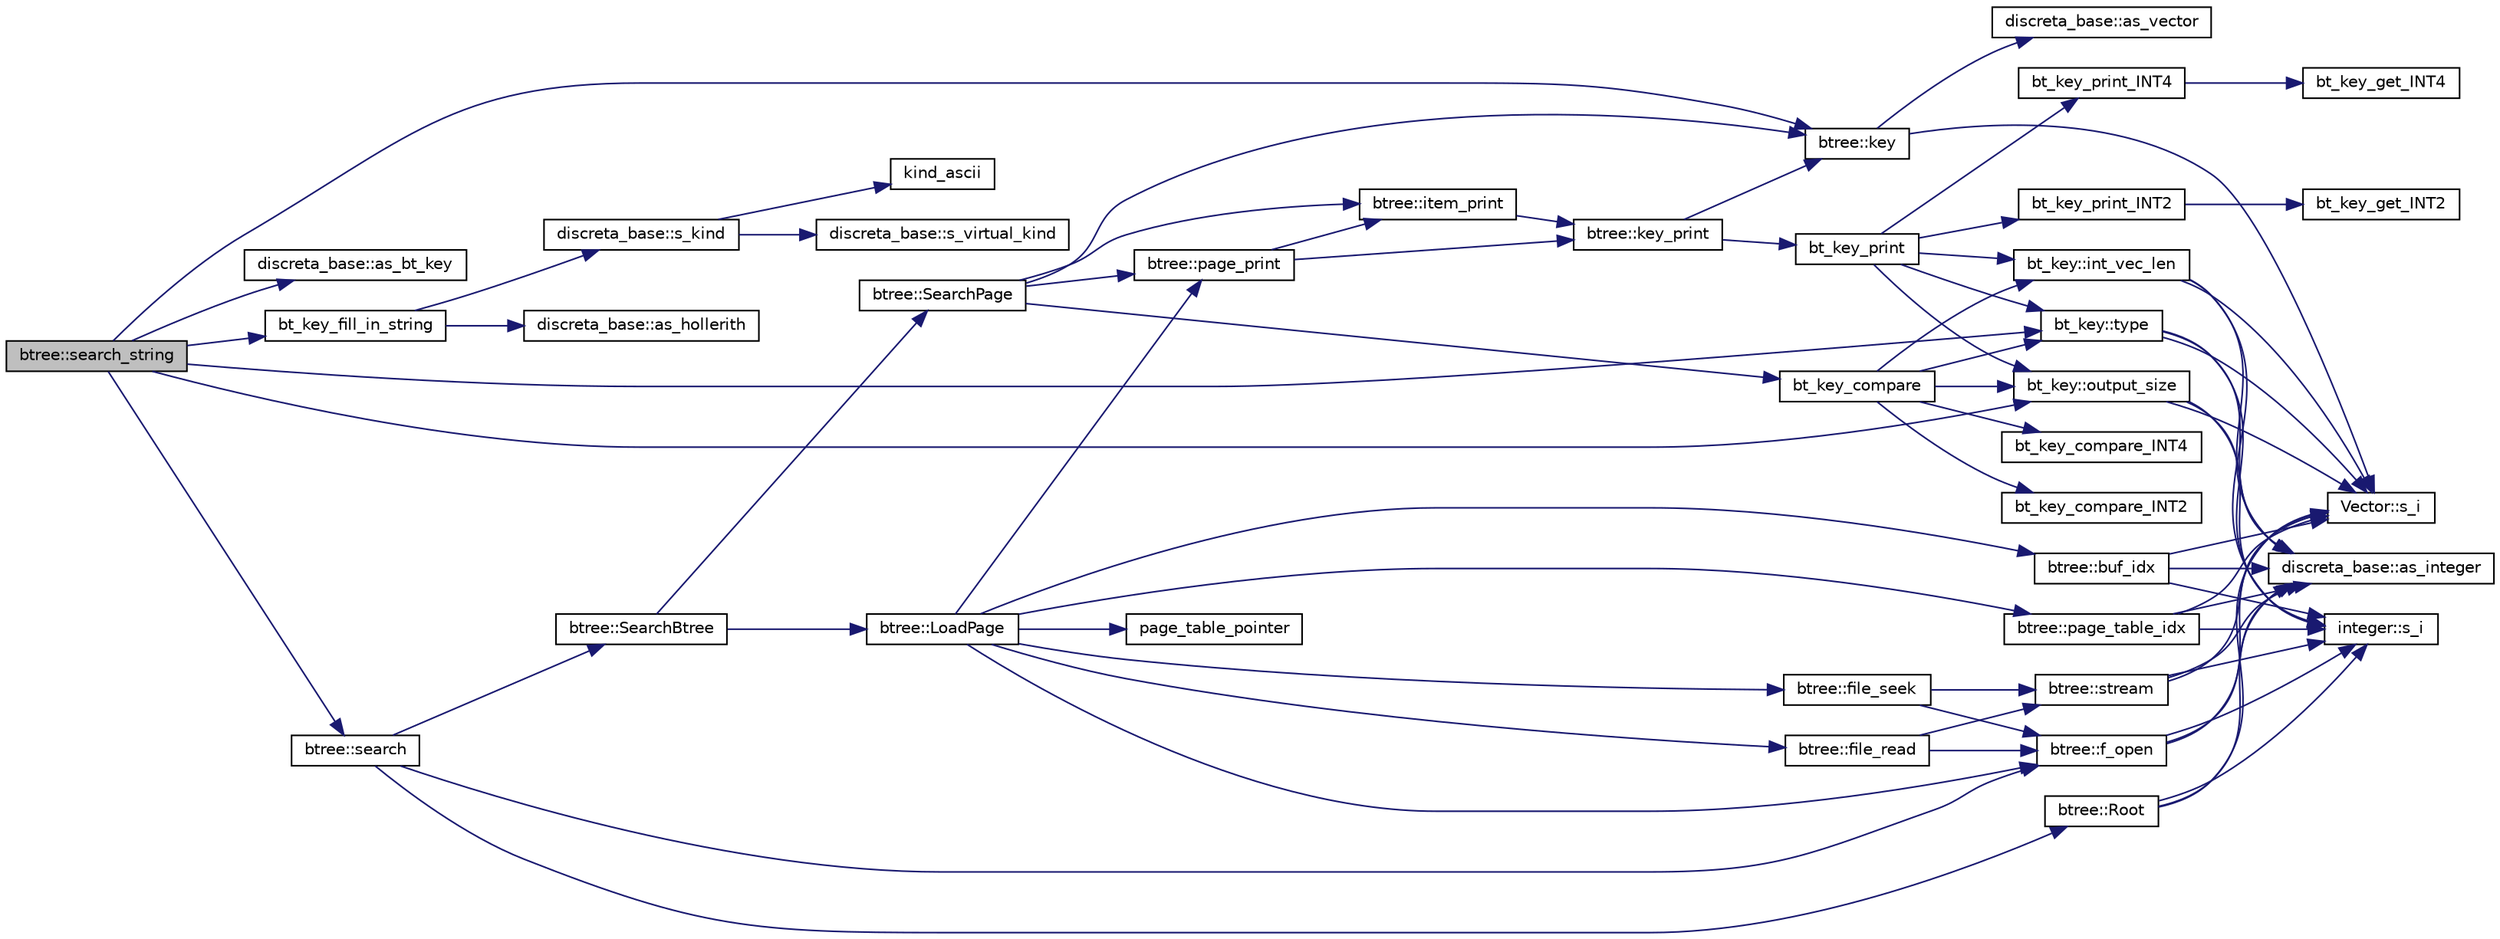 digraph "btree::search_string"
{
  edge [fontname="Helvetica",fontsize="10",labelfontname="Helvetica",labelfontsize="10"];
  node [fontname="Helvetica",fontsize="10",shape=record];
  rankdir="LR";
  Node3922 [label="btree::search_string",height=0.2,width=0.4,color="black", fillcolor="grey75", style="filled", fontcolor="black"];
  Node3922 -> Node3923 [color="midnightblue",fontsize="10",style="solid",fontname="Helvetica"];
  Node3923 [label="btree::key",height=0.2,width=0.4,color="black", fillcolor="white", style="filled",URL="$dd/db0/classbtree.html#abc561b2c60acc5a699637b7eb2549503"];
  Node3923 -> Node3924 [color="midnightblue",fontsize="10",style="solid",fontname="Helvetica"];
  Node3924 [label="Vector::s_i",height=0.2,width=0.4,color="black", fillcolor="white", style="filled",URL="$d5/db2/class_vector.html#a1c4fe1752523df8119f70dd550244871"];
  Node3923 -> Node3925 [color="midnightblue",fontsize="10",style="solid",fontname="Helvetica"];
  Node3925 [label="discreta_base::as_vector",height=0.2,width=0.4,color="black", fillcolor="white", style="filled",URL="$d7/d71/classdiscreta__base.html#a7bdd6cae39c380b128ee9e17e42cf020"];
  Node3922 -> Node3926 [color="midnightblue",fontsize="10",style="solid",fontname="Helvetica"];
  Node3926 [label="discreta_base::as_bt_key",height=0.2,width=0.4,color="black", fillcolor="white", style="filled",URL="$d7/d71/classdiscreta__base.html#a2734c6e08dca17cf6588bd5064ec1b9f"];
  Node3922 -> Node3927 [color="midnightblue",fontsize="10",style="solid",fontname="Helvetica"];
  Node3927 [label="bt_key::type",height=0.2,width=0.4,color="black", fillcolor="white", style="filled",URL="$d1/de5/classbt__key.html#ae788a415a20f75fe7160408a055bb33f"];
  Node3927 -> Node3924 [color="midnightblue",fontsize="10",style="solid",fontname="Helvetica"];
  Node3927 -> Node3928 [color="midnightblue",fontsize="10",style="solid",fontname="Helvetica"];
  Node3928 [label="discreta_base::as_integer",height=0.2,width=0.4,color="black", fillcolor="white", style="filled",URL="$d7/d71/classdiscreta__base.html#a00d7691eaf874fd283d942692fe8dd26"];
  Node3927 -> Node3929 [color="midnightblue",fontsize="10",style="solid",fontname="Helvetica"];
  Node3929 [label="integer::s_i",height=0.2,width=0.4,color="black", fillcolor="white", style="filled",URL="$d0/de5/classinteger.html#adf28e9f94d4c844adaa950deeb80b904"];
  Node3922 -> Node3930 [color="midnightblue",fontsize="10",style="solid",fontname="Helvetica"];
  Node3930 [label="bt_key_fill_in_string",height=0.2,width=0.4,color="black", fillcolor="white", style="filled",URL="$d0/db3/bt__key_8_c.html#a5a2f4bfd5849957123cdbcc914e9c65b"];
  Node3930 -> Node3931 [color="midnightblue",fontsize="10",style="solid",fontname="Helvetica"];
  Node3931 [label="discreta_base::s_kind",height=0.2,width=0.4,color="black", fillcolor="white", style="filled",URL="$d7/d71/classdiscreta__base.html#a8a830025c74adbbc3362418a7c2ba157"];
  Node3931 -> Node3932 [color="midnightblue",fontsize="10",style="solid",fontname="Helvetica"];
  Node3932 [label="discreta_base::s_virtual_kind",height=0.2,width=0.4,color="black", fillcolor="white", style="filled",URL="$d7/d71/classdiscreta__base.html#a52778a6d6943a468be083d0785d418fb"];
  Node3931 -> Node3933 [color="midnightblue",fontsize="10",style="solid",fontname="Helvetica"];
  Node3933 [label="kind_ascii",height=0.2,width=0.4,color="black", fillcolor="white", style="filled",URL="$d9/d60/discreta_8h.html#ad0ce825a9f29bc6cec27e1b64cfe27bf"];
  Node3930 -> Node3934 [color="midnightblue",fontsize="10",style="solid",fontname="Helvetica"];
  Node3934 [label="discreta_base::as_hollerith",height=0.2,width=0.4,color="black", fillcolor="white", style="filled",URL="$d7/d71/classdiscreta__base.html#a3e66f82711f314710107e2f29e589690"];
  Node3922 -> Node3935 [color="midnightblue",fontsize="10",style="solid",fontname="Helvetica"];
  Node3935 [label="bt_key::output_size",height=0.2,width=0.4,color="black", fillcolor="white", style="filled",URL="$d1/de5/classbt__key.html#acb48f95d030f62c56051d0cd6e013394"];
  Node3935 -> Node3924 [color="midnightblue",fontsize="10",style="solid",fontname="Helvetica"];
  Node3935 -> Node3928 [color="midnightblue",fontsize="10",style="solid",fontname="Helvetica"];
  Node3935 -> Node3929 [color="midnightblue",fontsize="10",style="solid",fontname="Helvetica"];
  Node3922 -> Node3936 [color="midnightblue",fontsize="10",style="solid",fontname="Helvetica"];
  Node3936 [label="btree::search",height=0.2,width=0.4,color="black", fillcolor="white", style="filled",URL="$dd/db0/classbtree.html#a0aea262fd4da610b2276f7742fc999d5"];
  Node3936 -> Node3937 [color="midnightblue",fontsize="10",style="solid",fontname="Helvetica"];
  Node3937 [label="btree::Root",height=0.2,width=0.4,color="black", fillcolor="white", style="filled",URL="$dd/db0/classbtree.html#a2fd65be715ab94bf4a764c4f582a642b"];
  Node3937 -> Node3924 [color="midnightblue",fontsize="10",style="solid",fontname="Helvetica"];
  Node3937 -> Node3928 [color="midnightblue",fontsize="10",style="solid",fontname="Helvetica"];
  Node3937 -> Node3929 [color="midnightblue",fontsize="10",style="solid",fontname="Helvetica"];
  Node3936 -> Node3938 [color="midnightblue",fontsize="10",style="solid",fontname="Helvetica"];
  Node3938 [label="btree::f_open",height=0.2,width=0.4,color="black", fillcolor="white", style="filled",URL="$dd/db0/classbtree.html#a192d74607f02ea8e0ad631d6e6fd6704"];
  Node3938 -> Node3924 [color="midnightblue",fontsize="10",style="solid",fontname="Helvetica"];
  Node3938 -> Node3928 [color="midnightblue",fontsize="10",style="solid",fontname="Helvetica"];
  Node3938 -> Node3929 [color="midnightblue",fontsize="10",style="solid",fontname="Helvetica"];
  Node3936 -> Node3939 [color="midnightblue",fontsize="10",style="solid",fontname="Helvetica"];
  Node3939 [label="btree::SearchBtree",height=0.2,width=0.4,color="black", fillcolor="white", style="filled",URL="$dd/db0/classbtree.html#a6717768edf4de1aad4736c303bcedddd"];
  Node3939 -> Node3940 [color="midnightblue",fontsize="10",style="solid",fontname="Helvetica"];
  Node3940 [label="btree::LoadPage",height=0.2,width=0.4,color="black", fillcolor="white", style="filled",URL="$dd/db0/classbtree.html#a29d23b8b151b6b793aa1184ca6ccc947"];
  Node3940 -> Node3938 [color="midnightblue",fontsize="10",style="solid",fontname="Helvetica"];
  Node3940 -> Node3941 [color="midnightblue",fontsize="10",style="solid",fontname="Helvetica"];
  Node3941 [label="btree::buf_idx",height=0.2,width=0.4,color="black", fillcolor="white", style="filled",URL="$dd/db0/classbtree.html#a6a928fc93c93d8b5a83ad1ba699b453e"];
  Node3941 -> Node3924 [color="midnightblue",fontsize="10",style="solid",fontname="Helvetica"];
  Node3941 -> Node3928 [color="midnightblue",fontsize="10",style="solid",fontname="Helvetica"];
  Node3941 -> Node3929 [color="midnightblue",fontsize="10",style="solid",fontname="Helvetica"];
  Node3940 -> Node3942 [color="midnightblue",fontsize="10",style="solid",fontname="Helvetica"];
  Node3942 [label="page_table_pointer",height=0.2,width=0.4,color="black", fillcolor="white", style="filled",URL="$d9/d60/discreta_8h.html#a53208086adbea2817fe45f917410d9d0"];
  Node3940 -> Node3943 [color="midnightblue",fontsize="10",style="solid",fontname="Helvetica"];
  Node3943 [label="btree::page_table_idx",height=0.2,width=0.4,color="black", fillcolor="white", style="filled",URL="$dd/db0/classbtree.html#abc6a6f309e4c61cb5a7f4c4a248d384d"];
  Node3943 -> Node3924 [color="midnightblue",fontsize="10",style="solid",fontname="Helvetica"];
  Node3943 -> Node3928 [color="midnightblue",fontsize="10",style="solid",fontname="Helvetica"];
  Node3943 -> Node3929 [color="midnightblue",fontsize="10",style="solid",fontname="Helvetica"];
  Node3940 -> Node3944 [color="midnightblue",fontsize="10",style="solid",fontname="Helvetica"];
  Node3944 [label="btree::file_seek",height=0.2,width=0.4,color="black", fillcolor="white", style="filled",URL="$dd/db0/classbtree.html#a829c985973c7c164fda2d81398e13504"];
  Node3944 -> Node3938 [color="midnightblue",fontsize="10",style="solid",fontname="Helvetica"];
  Node3944 -> Node3945 [color="midnightblue",fontsize="10",style="solid",fontname="Helvetica"];
  Node3945 [label="btree::stream",height=0.2,width=0.4,color="black", fillcolor="white", style="filled",URL="$dd/db0/classbtree.html#af99e68df8c3674b7d77ed80a8bbcffac"];
  Node3945 -> Node3924 [color="midnightblue",fontsize="10",style="solid",fontname="Helvetica"];
  Node3945 -> Node3928 [color="midnightblue",fontsize="10",style="solid",fontname="Helvetica"];
  Node3945 -> Node3929 [color="midnightblue",fontsize="10",style="solid",fontname="Helvetica"];
  Node3940 -> Node3946 [color="midnightblue",fontsize="10",style="solid",fontname="Helvetica"];
  Node3946 [label="btree::file_read",height=0.2,width=0.4,color="black", fillcolor="white", style="filled",URL="$dd/db0/classbtree.html#ab0b9bbc01c3d3836048934e90aec5f6c"];
  Node3946 -> Node3938 [color="midnightblue",fontsize="10",style="solid",fontname="Helvetica"];
  Node3946 -> Node3945 [color="midnightblue",fontsize="10",style="solid",fontname="Helvetica"];
  Node3940 -> Node3947 [color="midnightblue",fontsize="10",style="solid",fontname="Helvetica"];
  Node3947 [label="btree::page_print",height=0.2,width=0.4,color="black", fillcolor="white", style="filled",URL="$dd/db0/classbtree.html#ae6ffbcdff58a0c738d1a0e27a963da5d"];
  Node3947 -> Node3948 [color="midnightblue",fontsize="10",style="solid",fontname="Helvetica"];
  Node3948 [label="btree::item_print",height=0.2,width=0.4,color="black", fillcolor="white", style="filled",URL="$dd/db0/classbtree.html#aca05a17e852f911cf7b1a971e7e7ad08"];
  Node3948 -> Node3949 [color="midnightblue",fontsize="10",style="solid",fontname="Helvetica"];
  Node3949 [label="btree::key_print",height=0.2,width=0.4,color="black", fillcolor="white", style="filled",URL="$dd/db0/classbtree.html#a4d527d5afa4891a2fa69fc1a07c48627"];
  Node3949 -> Node3950 [color="midnightblue",fontsize="10",style="solid",fontname="Helvetica"];
  Node3950 [label="bt_key_print",height=0.2,width=0.4,color="black", fillcolor="white", style="filled",URL="$d0/db3/bt__key_8_c.html#a14b2a3662044cca4e54d45f271c947aa"];
  Node3950 -> Node3927 [color="midnightblue",fontsize="10",style="solid",fontname="Helvetica"];
  Node3950 -> Node3935 [color="midnightblue",fontsize="10",style="solid",fontname="Helvetica"];
  Node3950 -> Node3951 [color="midnightblue",fontsize="10",style="solid",fontname="Helvetica"];
  Node3951 [label="bt_key_print_INT4",height=0.2,width=0.4,color="black", fillcolor="white", style="filled",URL="$d0/db3/bt__key_8_c.html#ad752d162f10144228c321f41fb5b8bdd"];
  Node3951 -> Node3952 [color="midnightblue",fontsize="10",style="solid",fontname="Helvetica"];
  Node3952 [label="bt_key_get_INT4",height=0.2,width=0.4,color="black", fillcolor="white", style="filled",URL="$d0/db3/bt__key_8_c.html#ae2728a8a265629876b486504625977fa"];
  Node3950 -> Node3953 [color="midnightblue",fontsize="10",style="solid",fontname="Helvetica"];
  Node3953 [label="bt_key_print_INT2",height=0.2,width=0.4,color="black", fillcolor="white", style="filled",URL="$d0/db3/bt__key_8_c.html#a557e01620ef554044797f4e097ba0924"];
  Node3953 -> Node3954 [color="midnightblue",fontsize="10",style="solid",fontname="Helvetica"];
  Node3954 [label="bt_key_get_INT2",height=0.2,width=0.4,color="black", fillcolor="white", style="filled",URL="$d0/db3/bt__key_8_c.html#a6a73c042fa4b7f530a244c4fc6c9e8f2"];
  Node3950 -> Node3955 [color="midnightblue",fontsize="10",style="solid",fontname="Helvetica"];
  Node3955 [label="bt_key::int_vec_len",height=0.2,width=0.4,color="black", fillcolor="white", style="filled",URL="$d1/de5/classbt__key.html#ac8e43906f79bacf330fa1726925b7e37"];
  Node3955 -> Node3924 [color="midnightblue",fontsize="10",style="solid",fontname="Helvetica"];
  Node3955 -> Node3928 [color="midnightblue",fontsize="10",style="solid",fontname="Helvetica"];
  Node3955 -> Node3929 [color="midnightblue",fontsize="10",style="solid",fontname="Helvetica"];
  Node3949 -> Node3923 [color="midnightblue",fontsize="10",style="solid",fontname="Helvetica"];
  Node3947 -> Node3949 [color="midnightblue",fontsize="10",style="solid",fontname="Helvetica"];
  Node3939 -> Node3956 [color="midnightblue",fontsize="10",style="solid",fontname="Helvetica"];
  Node3956 [label="btree::SearchPage",height=0.2,width=0.4,color="black", fillcolor="white", style="filled",URL="$dd/db0/classbtree.html#a36608b9c27c8207ddb8f6b5f706ab439"];
  Node3956 -> Node3947 [color="midnightblue",fontsize="10",style="solid",fontname="Helvetica"];
  Node3956 -> Node3948 [color="midnightblue",fontsize="10",style="solid",fontname="Helvetica"];
  Node3956 -> Node3957 [color="midnightblue",fontsize="10",style="solid",fontname="Helvetica"];
  Node3957 [label="bt_key_compare",height=0.2,width=0.4,color="black", fillcolor="white", style="filled",URL="$d0/db3/bt__key_8_c.html#a44a07272f92f603a9401e4393205a37e"];
  Node3957 -> Node3927 [color="midnightblue",fontsize="10",style="solid",fontname="Helvetica"];
  Node3957 -> Node3935 [color="midnightblue",fontsize="10",style="solid",fontname="Helvetica"];
  Node3957 -> Node3958 [color="midnightblue",fontsize="10",style="solid",fontname="Helvetica"];
  Node3958 [label="bt_key_compare_INT4",height=0.2,width=0.4,color="black", fillcolor="white", style="filled",URL="$d0/db3/bt__key_8_c.html#afb03cce1de9c23799b1a852a8d66ae10"];
  Node3957 -> Node3959 [color="midnightblue",fontsize="10",style="solid",fontname="Helvetica"];
  Node3959 [label="bt_key_compare_INT2",height=0.2,width=0.4,color="black", fillcolor="white", style="filled",URL="$d0/db3/bt__key_8_c.html#ae148d38635bac4df6bca63352d77203e"];
  Node3957 -> Node3955 [color="midnightblue",fontsize="10",style="solid",fontname="Helvetica"];
  Node3956 -> Node3923 [color="midnightblue",fontsize="10",style="solid",fontname="Helvetica"];
}
